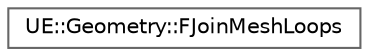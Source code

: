 digraph "Graphical Class Hierarchy"
{
 // INTERACTIVE_SVG=YES
 // LATEX_PDF_SIZE
  bgcolor="transparent";
  edge [fontname=Helvetica,fontsize=10,labelfontname=Helvetica,labelfontsize=10];
  node [fontname=Helvetica,fontsize=10,shape=box,height=0.2,width=0.4];
  rankdir="LR";
  Node0 [id="Node000000",label="UE::Geometry::FJoinMeshLoops",height=0.2,width=0.4,color="grey40", fillcolor="white", style="filled",URL="$d8/d1e/classUE_1_1Geometry_1_1FJoinMeshLoops.html",tooltip="FJoinMeshLoops connects two open loops of a mesh with a quad-strip."];
}
